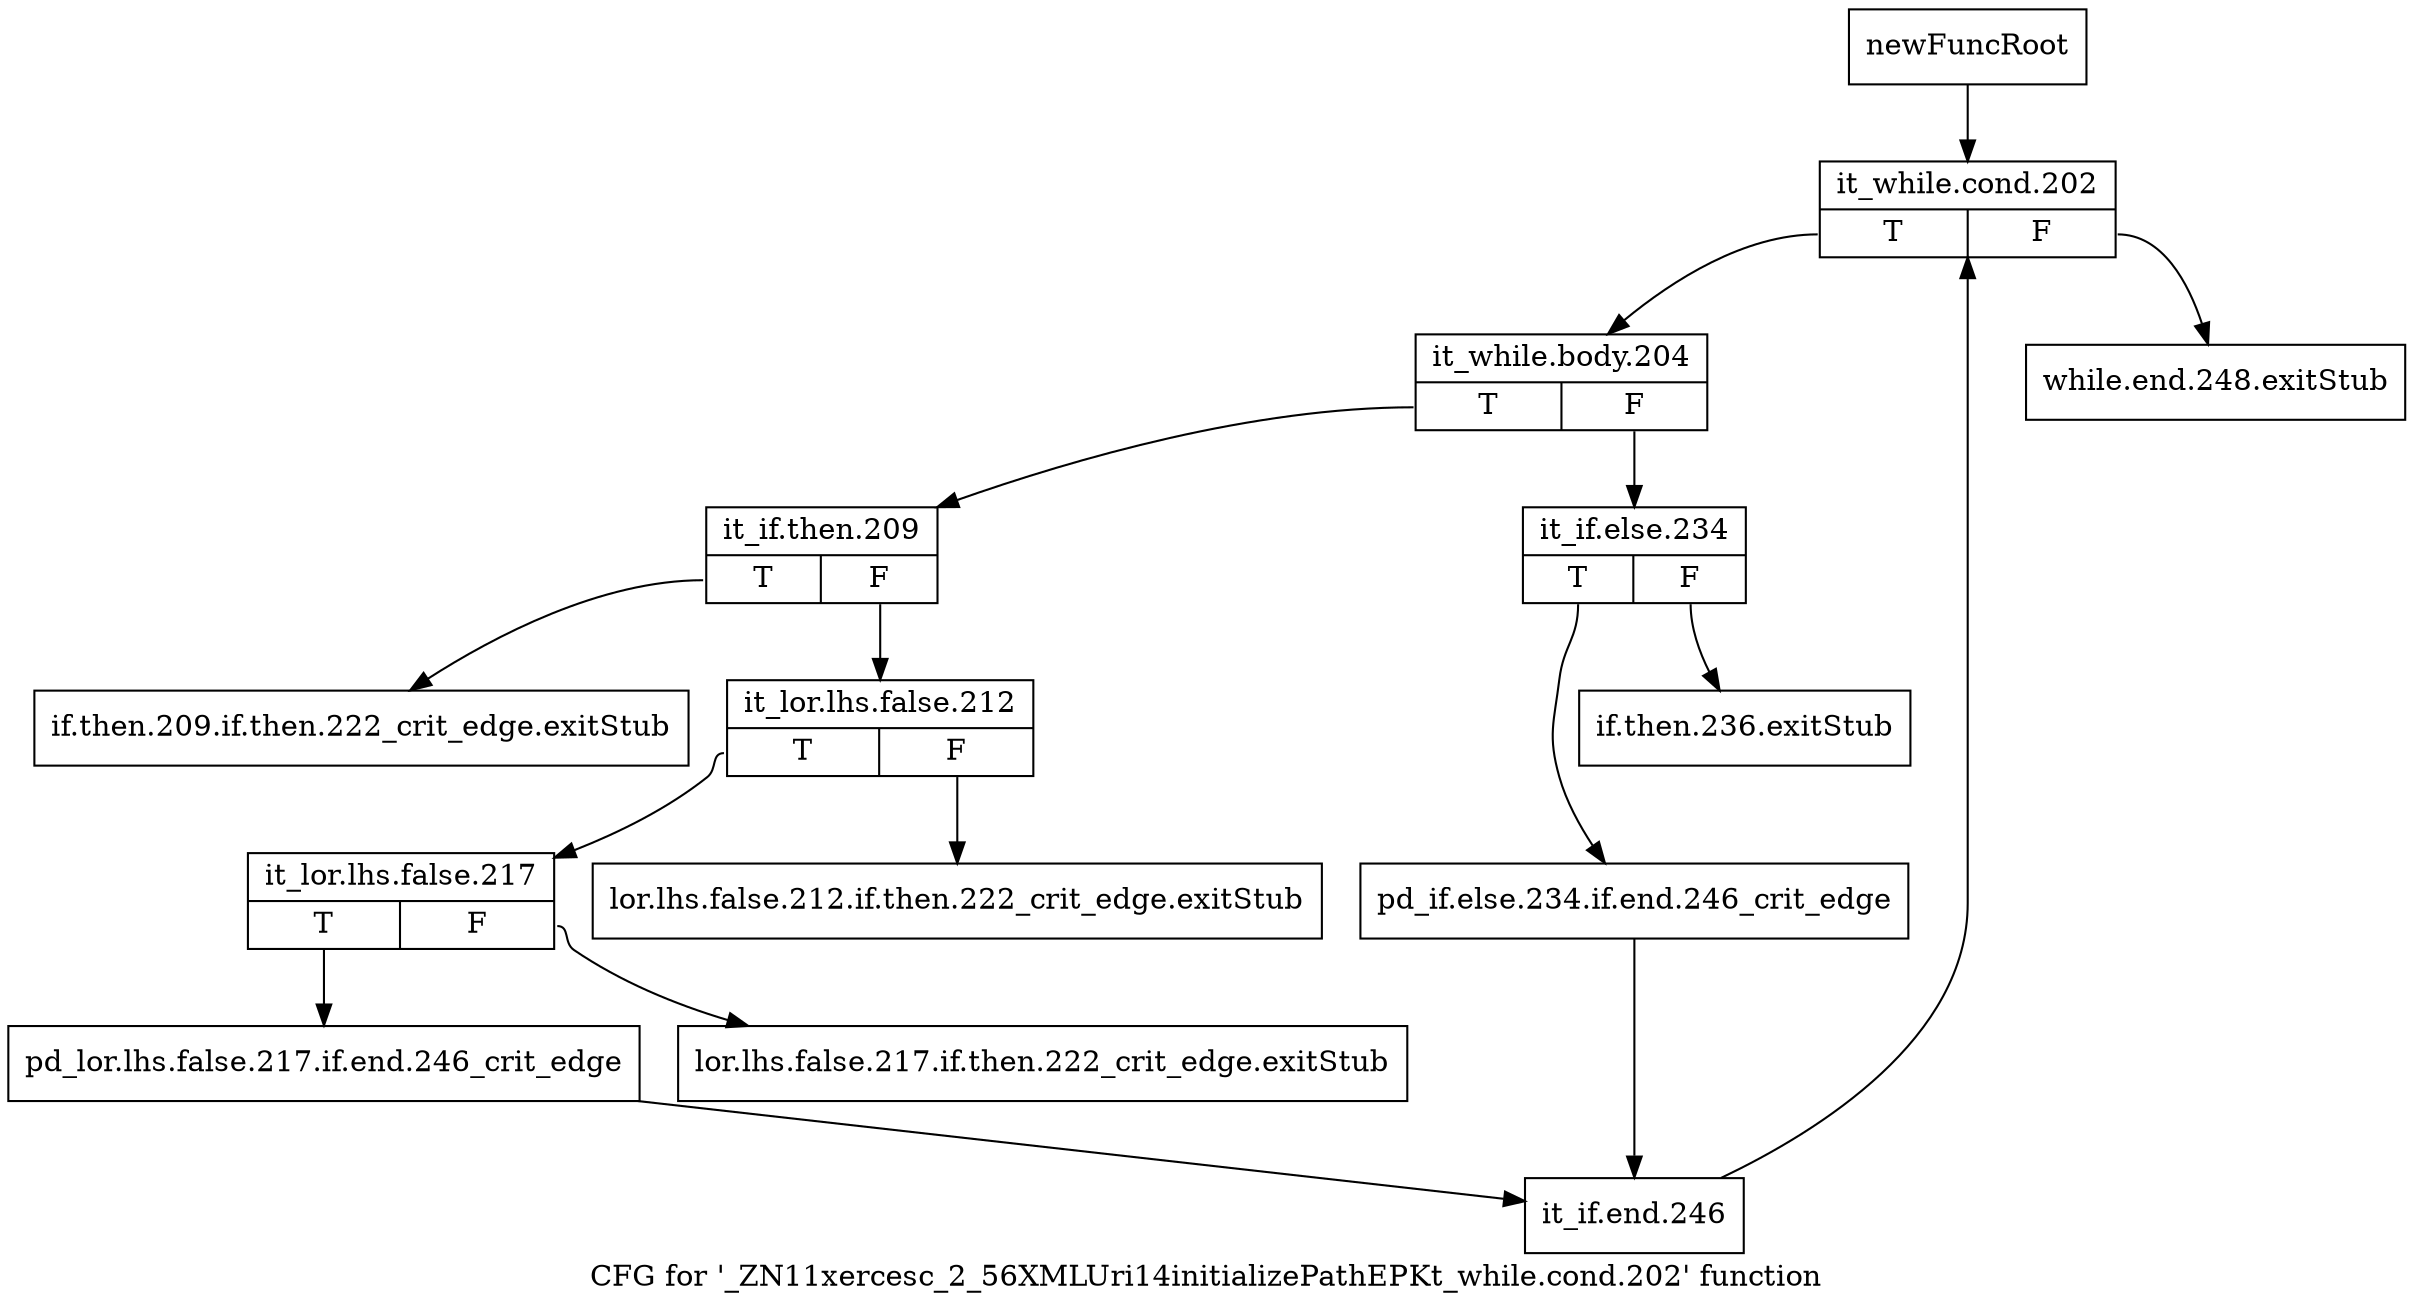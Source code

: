 digraph "CFG for '_ZN11xercesc_2_56XMLUri14initializePathEPKt_while.cond.202' function" {
	label="CFG for '_ZN11xercesc_2_56XMLUri14initializePathEPKt_while.cond.202' function";

	Node0x9b7d8d0 [shape=record,label="{newFuncRoot}"];
	Node0x9b7d8d0 -> Node0x9b9d350;
	Node0x9b9d1c0 [shape=record,label="{while.end.248.exitStub}"];
	Node0x9b9d210 [shape=record,label="{if.then.236.exitStub}"];
	Node0x9b9d260 [shape=record,label="{if.then.209.if.then.222_crit_edge.exitStub}"];
	Node0x9b9d2b0 [shape=record,label="{lor.lhs.false.212.if.then.222_crit_edge.exitStub}"];
	Node0x9b9d300 [shape=record,label="{lor.lhs.false.217.if.then.222_crit_edge.exitStub}"];
	Node0x9b9d350 [shape=record,label="{it_while.cond.202|{<s0>T|<s1>F}}"];
	Node0x9b9d350:s0 -> Node0x9b9d3a0;
	Node0x9b9d350:s1 -> Node0x9b9d1c0;
	Node0x9b9d3a0 [shape=record,label="{it_while.body.204|{<s0>T|<s1>F}}"];
	Node0x9b9d3a0:s0 -> Node0x9b9d490;
	Node0x9b9d3a0:s1 -> Node0x9b9d3f0;
	Node0x9b9d3f0 [shape=record,label="{it_if.else.234|{<s0>T|<s1>F}}"];
	Node0x9b9d3f0:s0 -> Node0x9b9d440;
	Node0x9b9d3f0:s1 -> Node0x9b9d210;
	Node0x9b9d440 [shape=record,label="{pd_if.else.234.if.end.246_crit_edge}"];
	Node0x9b9d440 -> Node0x9b9d5d0;
	Node0x9b9d490 [shape=record,label="{it_if.then.209|{<s0>T|<s1>F}}"];
	Node0x9b9d490:s0 -> Node0x9b9d260;
	Node0x9b9d490:s1 -> Node0x9b9d4e0;
	Node0x9b9d4e0 [shape=record,label="{it_lor.lhs.false.212|{<s0>T|<s1>F}}"];
	Node0x9b9d4e0:s0 -> Node0x9b9d530;
	Node0x9b9d4e0:s1 -> Node0x9b9d2b0;
	Node0x9b9d530 [shape=record,label="{it_lor.lhs.false.217|{<s0>T|<s1>F}}"];
	Node0x9b9d530:s0 -> Node0x9b9d580;
	Node0x9b9d530:s1 -> Node0x9b9d300;
	Node0x9b9d580 [shape=record,label="{pd_lor.lhs.false.217.if.end.246_crit_edge}"];
	Node0x9b9d580 -> Node0x9b9d5d0;
	Node0x9b9d5d0 [shape=record,label="{it_if.end.246}"];
	Node0x9b9d5d0 -> Node0x9b9d350;
}
